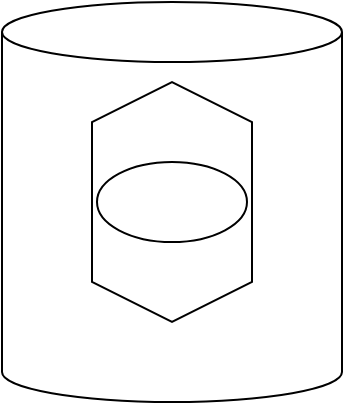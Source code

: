 <mxfile version="14.2.9" type="github">
  <diagram id="WgbV24EcbMyfd_yaAE5L" name="Page-1">
    <mxGraphModel dx="1038" dy="548" grid="1" gridSize="10" guides="1" tooltips="1" connect="1" arrows="1" fold="1" page="1" pageScale="1" pageWidth="850" pageHeight="1100" math="0" shadow="0">
      <root>
        <mxCell id="0" />
        <mxCell id="1" parent="0" />
        <mxCell id="3W74wstSbXsfvehHpFCq-1" value="" style="shape=cylinder3;whiteSpace=wrap;html=1;boundedLbl=1;backgroundOutline=1;size=15;" vertex="1" parent="1">
          <mxGeometry x="310" y="190" width="170" height="200" as="geometry" />
        </mxCell>
        <mxCell id="3W74wstSbXsfvehHpFCq-2" value="" style="shape=hexagon;perimeter=hexagonPerimeter2;whiteSpace=wrap;html=1;fixedSize=1;rotation=90;" vertex="1" parent="1">
          <mxGeometry x="335" y="250" width="120" height="80" as="geometry" />
        </mxCell>
        <mxCell id="3W74wstSbXsfvehHpFCq-3" value="" style="ellipse;whiteSpace=wrap;html=1;" vertex="1" parent="1">
          <mxGeometry x="357.5" y="270" width="75" height="40" as="geometry" />
        </mxCell>
      </root>
    </mxGraphModel>
  </diagram>
</mxfile>
